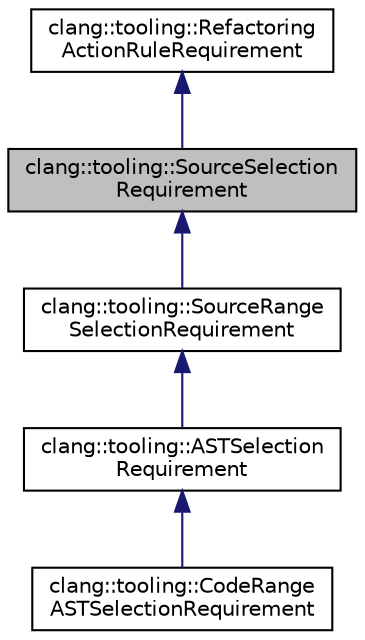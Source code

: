 digraph "clang::tooling::SourceSelectionRequirement"
{
 // LATEX_PDF_SIZE
  bgcolor="transparent";
  edge [fontname="Helvetica",fontsize="10",labelfontname="Helvetica",labelfontsize="10"];
  node [fontname="Helvetica",fontsize="10",shape=record];
  Node1 [label="clang::tooling::SourceSelection\lRequirement",height=0.2,width=0.4,color="black", fillcolor="grey75", style="filled", fontcolor="black",tooltip="A base class for any requirement that expects some part of the source to be selected in an editor (or..."];
  Node2 -> Node1 [dir="back",color="midnightblue",fontsize="10",style="solid",fontname="Helvetica"];
  Node2 [label="clang::tooling::Refactoring\lActionRuleRequirement",height=0.2,width=0.4,color="black",URL="$classclang_1_1tooling_1_1RefactoringActionRuleRequirement.html",tooltip="A refactoring action rule requirement determines when a refactoring action rule can be invoked."];
  Node1 -> Node3 [dir="back",color="midnightblue",fontsize="10",style="solid",fontname="Helvetica"];
  Node3 [label="clang::tooling::SourceRange\lSelectionRequirement",height=0.2,width=0.4,color="black",URL="$classclang_1_1tooling_1_1SourceRangeSelectionRequirement.html",tooltip="A selection requirement that is satisfied when any portion of the source text is selected."];
  Node3 -> Node4 [dir="back",color="midnightblue",fontsize="10",style="solid",fontname="Helvetica"];
  Node4 [label="clang::tooling::ASTSelection\lRequirement",height=0.2,width=0.4,color="black",URL="$classclang_1_1tooling_1_1ASTSelectionRequirement.html",tooltip="An AST selection requirement is satisfied when any portion of the AST overlaps with the selection ran..."];
  Node4 -> Node5 [dir="back",color="midnightblue",fontsize="10",style="solid",fontname="Helvetica"];
  Node5 [label="clang::tooling::CodeRange\lASTSelectionRequirement",height=0.2,width=0.4,color="black",URL="$classclang_1_1tooling_1_1CodeRangeASTSelectionRequirement.html",tooltip="A selection requirement that is satisfied when the selection range overlaps with a number of neighbou..."];
}
